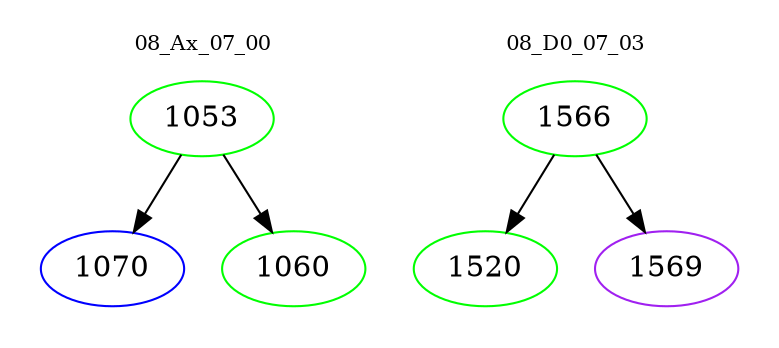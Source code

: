 digraph{
subgraph cluster_0 {
color = white
label = "08_Ax_07_00";
fontsize=10;
T0_1053 [label="1053", color="green"]
T0_1053 -> T0_1070 [color="black"]
T0_1070 [label="1070", color="blue"]
T0_1053 -> T0_1060 [color="black"]
T0_1060 [label="1060", color="green"]
}
subgraph cluster_1 {
color = white
label = "08_D0_07_03";
fontsize=10;
T1_1566 [label="1566", color="green"]
T1_1566 -> T1_1520 [color="black"]
T1_1520 [label="1520", color="green"]
T1_1566 -> T1_1569 [color="black"]
T1_1569 [label="1569", color="purple"]
}
}
